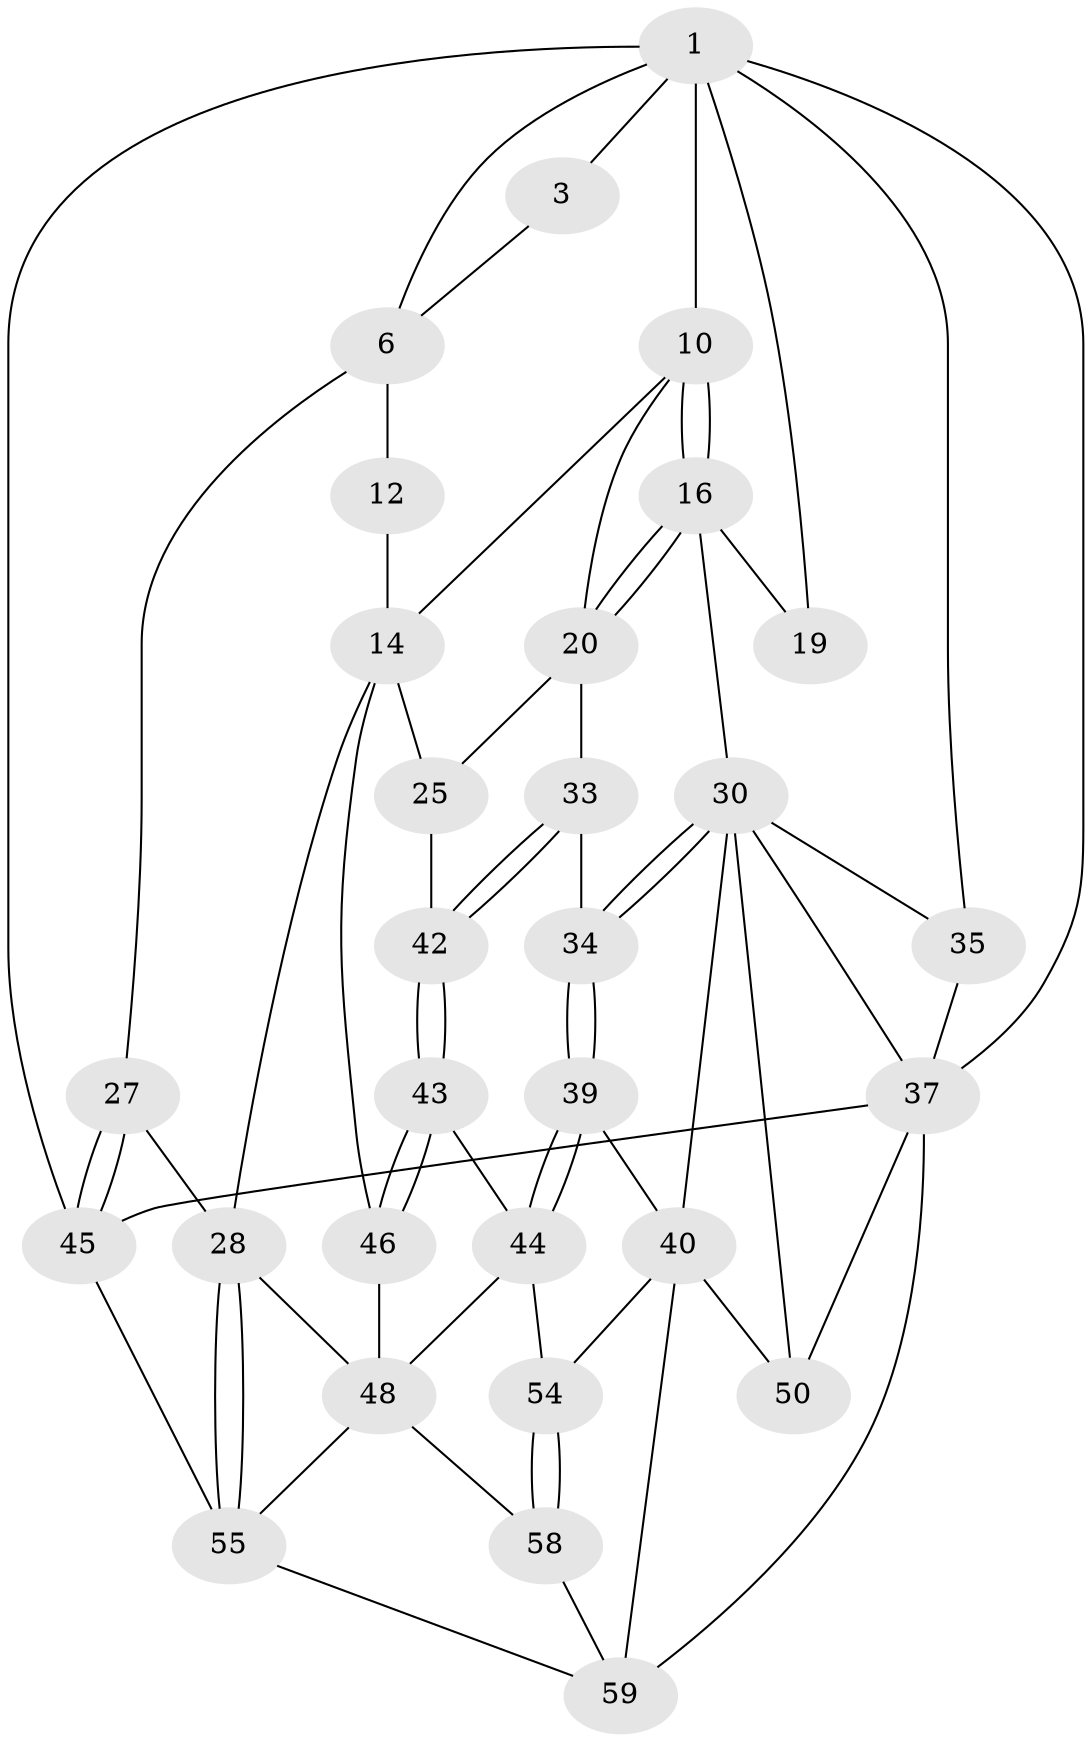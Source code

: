 // original degree distribution, {3: 0.03333333333333333, 4: 0.2, 5: 0.6, 6: 0.16666666666666666}
// Generated by graph-tools (version 1.1) at 2025/17/03/09/25 04:17:16]
// undirected, 30 vertices, 67 edges
graph export_dot {
graph [start="1"]
  node [color=gray90,style=filled];
  1 [pos="+0.9178013060726288+0",super="+2+4"];
  3 [pos="+0.7900777485103703+0.08642957781761458"];
  6 [pos="+1+0",super="+7+22"];
  10 [pos="+0.4729201634443528+0",super="+11"];
  12 [pos="+0.773428368393139+0.2114070244647302",super="+13"];
  14 [pos="+0.721817919957476+0.2525544369618385",super="+23"];
  16 [pos="+0.3977752994199641+0.16207451242313417",super="+17"];
  19 [pos="+0+0"];
  20 [pos="+0.4802305509852961+0.31305830169898974",super="+26"];
  25 [pos="+0.5860216864279599+0.4489419380116053"];
  27 [pos="+1+0.5589067136556575"];
  28 [pos="+0.8503822404471065+0.5744530790508183",super="+29"];
  30 [pos="+0.18285728889845132+0.3631765202774004",super="+31"];
  33 [pos="+0.38762424287021857+0.43610169106937846"];
  34 [pos="+0.32908652578377434+0.44471780684049006"];
  35 [pos="+0+0.4120030403101638"];
  37 [pos="+0+0.7088712106651537",super="+38"];
  39 [pos="+0.28628935401326355+0.5813691223055838"];
  40 [pos="+0.23506236673321085+0.601359630278867",super="+51"];
  42 [pos="+0.4430935585443393+0.5474999859480779"];
  43 [pos="+0.44840676663073914+0.5723468295727011"];
  44 [pos="+0.3660734045261799+0.6313466516405325",super="+53"];
  45 [pos="+1+1"];
  46 [pos="+0.5324634713752037+0.6178509544565083"];
  48 [pos="+0.5590349093841247+0.7675598865676874",super="+56+49"];
  50 [pos="+0+0.7221526433914334"];
  54 [pos="+0.24696235868243593+0.8277182226953574"];
  55 [pos="+0.7150574808145309+0.9399042600757328",super="+57"];
  58 [pos="+0.35756713173287774+0.9650789362968133"];
  59 [pos="+0+1",super="+60"];
  1 -- 3;
  1 -- 35;
  1 -- 19 [weight=2];
  1 -- 6;
  1 -- 10 [weight=2];
  1 -- 45;
  1 -- 37;
  3 -- 6;
  6 -- 12 [weight=3];
  6 -- 27;
  10 -- 16;
  10 -- 16;
  10 -- 20;
  10 -- 14;
  12 -- 14;
  14 -- 46;
  14 -- 25;
  14 -- 28;
  16 -- 20;
  16 -- 20;
  16 -- 19;
  16 -- 30 [weight=2];
  20 -- 25;
  20 -- 33;
  25 -- 42;
  27 -- 28;
  27 -- 45;
  27 -- 45;
  28 -- 55;
  28 -- 55;
  28 -- 48;
  30 -- 34;
  30 -- 34;
  30 -- 50;
  30 -- 35;
  30 -- 37;
  30 -- 40;
  33 -- 34;
  33 -- 42;
  33 -- 42;
  34 -- 39;
  34 -- 39;
  35 -- 37;
  37 -- 50;
  37 -- 59;
  37 -- 45;
  39 -- 40;
  39 -- 44;
  39 -- 44;
  40 -- 50;
  40 -- 59;
  40 -- 54;
  42 -- 43;
  42 -- 43;
  43 -- 44;
  43 -- 46;
  43 -- 46;
  44 -- 48;
  44 -- 54;
  45 -- 55;
  46 -- 48;
  48 -- 58;
  48 -- 55;
  54 -- 58;
  54 -- 58;
  55 -- 59;
  58 -- 59;
}
